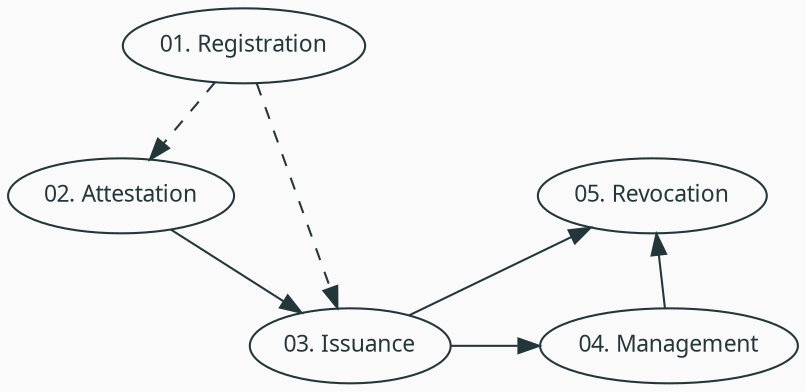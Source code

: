 digraph life_cycle {
    layers="layer_01:layer_02";
    layerselect="1";

    splines=true;
    sep="+25,25";
    overlap=scalexy;
    nodesep=0.6;

    graph [bgcolor="#fafafa"];
    node [shape=ellipse, color="#23373b", fontcolor="#23373b", fontname="Fira Sans light", fontsize="11pt"];
    edge [color="#23373b", fontcolor="#23373b", fontname="Fira Sans light", fontsize="10pt"];
    // Orange: #ec811b Blue: #23373b Grey: #e6e6e6

    {rank=same; "02. Attestation"; "05. Revocation";}
    {rank=same; "03. Issuance"; "04. Management";}

    "01. Registration" [layer="all"]
    "01. Registration" -> "02. Attestation" [layer="1", style=dashed];
    "01. Registration" -> "03. Issuance" [layer="1", style=dashed];
    "02. Attestation" -> "03. Issuance" [layer="1"];
    "03. Issuance" -> "04. Management" [layer="1"];
    "03. Issuance" -> "05. Revocation" [layer="1"];
    "04. Management" -> "05. Revocation" [layer="1"];
}
